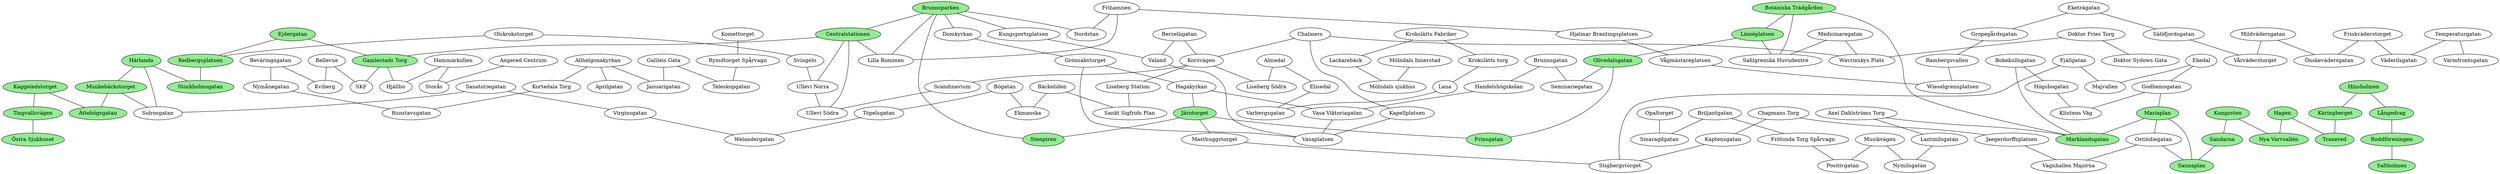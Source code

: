 graph mygraph {
	"Tingvallsvägen" [label="Tingvallsvägen" fillcolor="#90EE90" style=filled]
	"Östra Sjukhuset" [label="Östra Sjukhuset" fillcolor="#90EE90" style=filled]
	Kaggeledstorget [label=Kaggeledstorget fillcolor="#90EE90" style=filled]
	"Ättehögsgatan" [label="Ättehögsgatan" fillcolor="#90EE90" style=filled]
	"Munkebäckstorget" [label="Munkebäckstorget" fillcolor="#90EE90" style=filled]
	"Härlanda" [label="Härlanda" fillcolor="#90EE90" style=filled]
	Solrosgatan [label=Solrosgatan]
	Stockholmsgatan [label=Stockholmsgatan fillcolor="#90EE90" style=filled]
	Redbergsplatsen [label=Redbergsplatsen fillcolor="#90EE90" style=filled]
	Olskrokstorget [label=Olskrokstorget]
	Svingeln [label=Svingeln]
	"Ullevi Norra" [label="Ullevi Norra"]
	Centralstationen [label=Centralstationen fillcolor="#90EE90" style=filled]
	"Ullevi Södra" [label="Ullevi Södra"]
	Brunnsparken [label=Brunnsparken fillcolor="#90EE90" style=filled]
	"Gamlestads Torg" [label="Gamlestads Torg" fillcolor="#90EE90" style=filled]
	"Lilla Bommen" [label="Lilla Bommen"]
	Stenpiren [label=Stenpiren fillcolor="#90EE90" style=filled]
	Domkyrkan [label=Domkyrkan]
	Nordstan [label=Nordstan]
	"Järntorget" [label="Järntorget" fillcolor="#90EE90" style=filled]
	Prinsgatan [label=Prinsgatan fillcolor="#90EE90" style=filled]
	Hagakyrkan [label=Hagakyrkan]
	Olivedalsgatan [label=Olivedalsgatan fillcolor="#90EE90" style=filled]
	"Linnéplatsen" [label="Linnéplatsen" fillcolor="#90EE90" style=filled]
	"Botaniska Trädgården" [label="Botaniska Trädgården" fillcolor="#90EE90" style=filled]
	Marklandsgatan [label=Marklandsgatan fillcolor="#90EE90" style=filled]
	"Axel Dahlströms Torg" [label="Axel Dahlströms Torg"]
	Bokekullsgatan [label=Bokekullsgatan]
	Lantmilsgatan [label=Lantmilsgatan]
	Nymilsgatan [label=Nymilsgatan]
	"Musikvägen" [label="Musikvägen"]
	Positivgatan [label=Positivgatan]
	"Frölunda Torg Spårvagn" [label="Frölunda Torg Spårvagn"]
	Briljantgatan [label=Briljantgatan]
	Smaragdgatan [label=Smaragdgatan]
	Opaltorget [label=Opaltorget]
	"Mölndals Innerstad" [label="Mölndals Innerstad"]
	"Mölndals sjukhus" [label="Mölndals sjukhus"]
	"Lackarebäck" [label="Lackarebäck"]
	"Krokslätts Fabriker" [label="Krokslätts Fabriker"]
	"Krokslätts torg" [label="Krokslätts torg"]
	Lana [label=Lana]
	Varbergsgatan [label=Varbergsgatan]
	Elisedal [label=Elisedal]
	Almedal [label=Almedal]
	"Liseberg Södra" [label="Liseberg Södra"]
	"Korsvägen" [label="Korsvägen"]
	Scandinavium [label=Scandinavium]
	Berzeliigatan [label=Berzeliigatan]
	Chalmers [label=Chalmers]
	"Grönsakstorget" [label="Grönsakstorget"]
	Vasaplatsen [label=Vasaplatsen]
	"Vasa Viktoriagatan" [label="Vasa Viktoriagatan"]
	Valand [label=Valand]
	Kapellplatsen [label=Kapellplatsen]
	"Handelshögskolan" [label="Handelshögskolan"]
	Brunnsgatan [label=Brunnsgatan]
	Seminariegatan [label=Seminariegatan]
	"Högsbogatan" [label="Högsbogatan"]
	"Klintens Väg" [label="Klintens Väg"]
	Godhemsgatan [label=Godhemsgatan]
	Mariaplan [label=Mariaplan fillcolor="#90EE90" style=filled]
	Ekedal [label=Ekedal]
	Ostindiegatan [label=Ostindiegatan]
	"Vagnhallen Majorna" [label="Vagnhallen Majorna"]
	Sannaplan [label=Sannaplan fillcolor="#90EE90" style=filled]
	Jaegerdorffsplatsen [label=Jaegerdorffsplatsen]
	"Chapmans Torg" [label="Chapmans Torg"]
	Kaptensgatan [label=Kaptensgatan]
	Stigbergstorget [label=Stigbergstorget]
	Masthuggstorget [label=Masthuggstorget]
	Kungsportsplatsen [label=Kungsportsplatsen]
	Sanatoriegatan [label=Sanatoriegatan]
	Virginsgatan [label=Virginsgatan]
	"Hjällbo" [label="Hjällbo"]
	Ejdergatan [label=Ejdergatan fillcolor="#90EE90" style=filled]
	Hammarkullen [label=Hammarkullen]
	"Storås" [label="Storås"]
	"Angered Centrum" [label="Angered Centrum"]
	Welandergatan [label=Welandergatan]
	"Töpelsgatan" [label="Töpelsgatan"]
	"Bögatan" [label="Bögatan"]
	Ekmanska [label=Ekmanska]
	"Bäckeliden" [label="Bäckeliden"]
	"Sankt Sigfrids Plan" [label="Sankt Sigfrids Plan"]
	"Liseberg Station" [label="Liseberg Station"]
	Frihamnen [label=Frihamnen]
	"Hjalmar Brantingsplatsen" [label="Hjalmar Brantingsplatsen"]
	"Vågmästareplatsen" [label="Vågmästareplatsen"]
	Wieselgrensplatsen [label=Wieselgrensplatsen]
	Rambergsvallen [label=Rambergsvallen]
	"Gropegårdsgatan" [label="Gropegårdsgatan"]
	"Eketrägatan" [label="Eketrägatan"]
	"Sälöfjordsgatan" [label="Sälöfjordsgatan"]
	"Vårväderstorget" [label="Vårväderstorget"]
	"Mildvädersgatan" [label="Mildvädersgatan"]
	"Önskevädersgatan" [label="Önskevädersgatan"]
	"Friskväderstorget" [label="Friskväderstorget"]
	"Väderilsgatan" [label="Väderilsgatan"]
	Temperaturgatan [label=Temperaturgatan]
	Varmfrontsgatan [label=Varmfrontsgatan]
	Allhelgonakyrkan [label=Allhelgonakyrkan]
	Aprilgatan [label=Aprilgatan]
	"Kortedala Torg" [label="Kortedala Torg"]
	Runstavsgatan [label=Runstavsgatan]
	"Nymånegatan" [label="Nymånegatan"]
	"Beväringsgatan" [label="Beväringsgatan"]
	Kviberg [label=Kviberg]
	Bellevue [label=Bellevue]
	SKF [label=SKF]
	"Wavrinskys Plats" [label="Wavrinskys Plats"]
	Medicinaregatan [label=Medicinaregatan]
	"Sahlgrenska Huvudentré" [label="Sahlgrenska Huvudentré"]
	Komettorget [label=Komettorget]
	"Rymdtorget Spårvagn" [label="Rymdtorget Spårvagn"]
	Teleskopgatan [label=Teleskopgatan]
	"Galileis Gata" [label="Galileis Gata"]
	Januarigatan [label=Januarigatan]
	Sandarna [label=Sandarna fillcolor="#90EE90" style=filled]
	Kungssten [label=Kungssten fillcolor="#90EE90" style=filled]
	"Doktor Fries Torg" [label="Doktor Fries Torg"]
	"Doktor Sydows Gata" [label="Doktor Sydows Gata"]
	"Roddföreningen" [label="Roddföreningen" fillcolor="#90EE90" style=filled]
	Saltholmen [label=Saltholmen fillcolor="#90EE90" style=filled]
	"Långedrag" [label="Långedrag" fillcolor="#90EE90" style=filled]
	Hinsholmen [label=Hinsholmen fillcolor="#90EE90" style=filled]
	"Käringberget" [label="Käringberget" fillcolor="#90EE90" style=filled]
	Tranered [label=Tranered fillcolor="#90EE90" style=filled]
	Hagen [label=Hagen fillcolor="#90EE90" style=filled]
	"Nya Varvsallén" [label="Nya Varvsallén" fillcolor="#90EE90" style=filled]
	Majvallen [label=Majvallen]
	"Fjällgatan" [label="Fjällgatan"]
	Allhelgonakyrkan -- Aprilgatan
	Allhelgonakyrkan -- Januarigatan
	Allhelgonakyrkan -- "Kortedala Torg"
	Almedal -- Elisedal
	Almedal -- "Liseberg Södra"
	"Angered Centrum" -- "Storås"
	"Axel Dahlströms Torg" -- Lantmilsgatan
	"Axel Dahlströms Torg" -- Marklandsgatan
	Bellevue -- Kviberg
	Bellevue -- SKF
	Berzeliigatan -- "Korsvägen"
	Berzeliigatan -- Valand
	"Beväringsgatan" -- Kviberg
	"Beväringsgatan" -- "Nymånegatan"
	Bokekullsgatan -- "Högsbogatan"
	Bokekullsgatan -- Marklandsgatan
	"Botaniska Trädgården" -- "Linnéplatsen"
	"Botaniska Trädgården" -- Marklandsgatan
	"Botaniska Trädgården" -- "Sahlgrenska Huvudentré"
	Briljantgatan -- "Frölunda Torg Spårvagn"
	Briljantgatan -- Smaragdgatan
	Brunnsgatan -- "Handelshögskolan"
	Brunnsgatan -- Seminariegatan
	Brunnsparken -- Centralstationen
	Brunnsparken -- Domkyrkan
	Brunnsparken -- Kungsportsplatsen
	Brunnsparken -- "Lilla Bommen"
	Brunnsparken -- Nordstan
	Brunnsparken -- Stenpiren
	"Bäckeliden" -- Ekmanska
	"Bäckeliden" -- "Sankt Sigfrids Plan"
	"Bögatan" -- Ekmanska
	"Bögatan" -- "Töpelsgatan"
	Centralstationen -- "Gamlestads Torg"
	Centralstationen -- "Lilla Bommen"
	Centralstationen -- "Ullevi Norra"
	Centralstationen -- "Ullevi Södra"
	Chalmers -- Kapellplatsen
	Chalmers -- "Korsvägen"
	Chalmers -- "Wavrinskys Plats"
	"Chapmans Torg" -- Jaegerdorffsplatsen
	"Chapmans Torg" -- Kaptensgatan
	"Doktor Fries Torg" -- "Doktor Sydows Gata"
	"Doktor Fries Torg" -- "Wavrinskys Plats"
	Domkyrkan -- "Grönsakstorget"
	Ejdergatan -- "Gamlestads Torg"
	Ejdergatan -- Redbergsplatsen
	Ekedal -- Godhemsgatan
	Ekedal -- Majvallen
	"Eketrägatan" -- "Gropegårdsgatan"
	"Eketrägatan" -- "Sälöfjordsgatan"
	Elisedal -- Varbergsgatan
	"Fjällgatan" -- Majvallen
	"Fjällgatan" -- Stigbergstorget
	Frihamnen -- "Hjalmar Brantingsplatsen"
	Frihamnen -- "Lilla Bommen"
	Frihamnen -- Nordstan
	"Friskväderstorget" -- "Väderilsgatan"
	"Friskväderstorget" -- "Önskevädersgatan"
	"Frölunda Torg Spårvagn" -- Positivgatan
	"Galileis Gata" -- Januarigatan
	"Galileis Gata" -- Teleskopgatan
	"Gamlestads Torg" -- "Hjällbo"
	"Gamlestads Torg" -- SKF
	Godhemsgatan -- "Klintens Väg"
	Godhemsgatan -- Mariaplan
	"Gropegårdsgatan" -- Rambergsvallen
	"Grönsakstorget" -- Hagakyrkan
	"Grönsakstorget" -- Vasaplatsen
	Hagakyrkan -- "Järntorget"
	Hagakyrkan -- "Vasa Viktoriagatan"
	Hagen -- "Nya Varvsallén"
	Hagen -- Tranered
	Hammarkullen -- "Hjällbo"
	Hammarkullen -- "Storås"
	"Handelshögskolan" -- "Vasa Viktoriagatan"
	Hinsholmen -- "Käringberget"
	Hinsholmen -- "Långedrag"
	"Hjalmar Brantingsplatsen" -- "Vågmästareplatsen"
	"Härlanda" -- "Munkebäckstorget"
	"Härlanda" -- Solrosgatan
	"Härlanda" -- Stockholmsgatan
	"Högsbogatan" -- "Klintens Väg"
	Jaegerdorffsplatsen -- "Vagnhallen Majorna"
	"Järntorget" -- Masthuggstorget
	"Järntorget" -- Prinsgatan
	"Järntorget" -- Stenpiren
	Kaggeledstorget -- "Tingvallsvägen"
	Kaggeledstorget -- "Ättehögsgatan"
	Kapellplatsen -- Vasaplatsen
	Kaptensgatan -- Stigbergstorget
	Komettorget -- "Rymdtorget Spårvagn"
	"Korsvägen" -- "Liseberg Station"
	"Korsvägen" -- "Liseberg Södra"
	"Korsvägen" -- Scandinavium
	"Kortedala Torg" -- Runstavsgatan
	"Krokslätts Fabriker" -- "Krokslätts torg"
	"Krokslätts Fabriker" -- "Lackarebäck"
	"Krokslätts torg" -- Lana
	Kungsportsplatsen -- Valand
	Kungssten -- "Nya Varvsallén"
	Kungssten -- Sandarna
	"Käringberget" -- Tranered
	"Lackarebäck" -- "Mölndals sjukhus"
	Lana -- Varbergsgatan
	Lantmilsgatan -- Nymilsgatan
	"Linnéplatsen" -- Olivedalsgatan
	"Linnéplatsen" -- "Sahlgrenska Huvudentré"
	"Liseberg Station" -- "Sankt Sigfrids Plan"
	"Långedrag" -- "Roddföreningen"
	Mariaplan -- Marklandsgatan
	Mariaplan -- Ostindiegatan
	Mariaplan -- Sannaplan
	Masthuggstorget -- Stigbergstorget
	Medicinaregatan -- "Sahlgrenska Huvudentré"
	Medicinaregatan -- "Wavrinskys Plats"
	"Mildvädersgatan" -- "Vårväderstorget"
	"Mildvädersgatan" -- "Önskevädersgatan"
	"Munkebäckstorget" -- Solrosgatan
	"Munkebäckstorget" -- "Ättehögsgatan"
	"Musikvägen" -- Nymilsgatan
	"Musikvägen" -- Positivgatan
	"Mölndals Innerstad" -- "Mölndals sjukhus"
	"Nymånegatan" -- Runstavsgatan
	Olivedalsgatan -- Prinsgatan
	Olivedalsgatan -- Seminariegatan
	Olskrokstorget -- Redbergsplatsen
	Olskrokstorget -- Svingeln
	Opaltorget -- Smaragdgatan
	Ostindiegatan -- Sannaplan
	Ostindiegatan -- "Vagnhallen Majorna"
	Rambergsvallen -- Wieselgrensplatsen
	Redbergsplatsen -- Stockholmsgatan
	"Roddföreningen" -- Saltholmen
	"Rymdtorget Spårvagn" -- Teleskopgatan
	Sanatoriegatan -- Solrosgatan
	Sanatoriegatan -- Virginsgatan
	Sandarna -- Sannaplan
	Scandinavium -- "Ullevi Södra"
	Svingeln -- "Ullevi Norra"
	"Sälöfjordsgatan" -- "Vårväderstorget"
	Temperaturgatan -- Varmfrontsgatan
	Temperaturgatan -- "Väderilsgatan"
	"Tingvallsvägen" -- "Östra Sjukhuset"
	"Töpelsgatan" -- Welandergatan
	"Ullevi Norra" -- "Ullevi Södra"
	Valand -- Vasaplatsen
	"Vasa Viktoriagatan" -- Vasaplatsen
	Virginsgatan -- Welandergatan
	"Vågmästareplatsen" -- Wieselgrensplatsen
}
